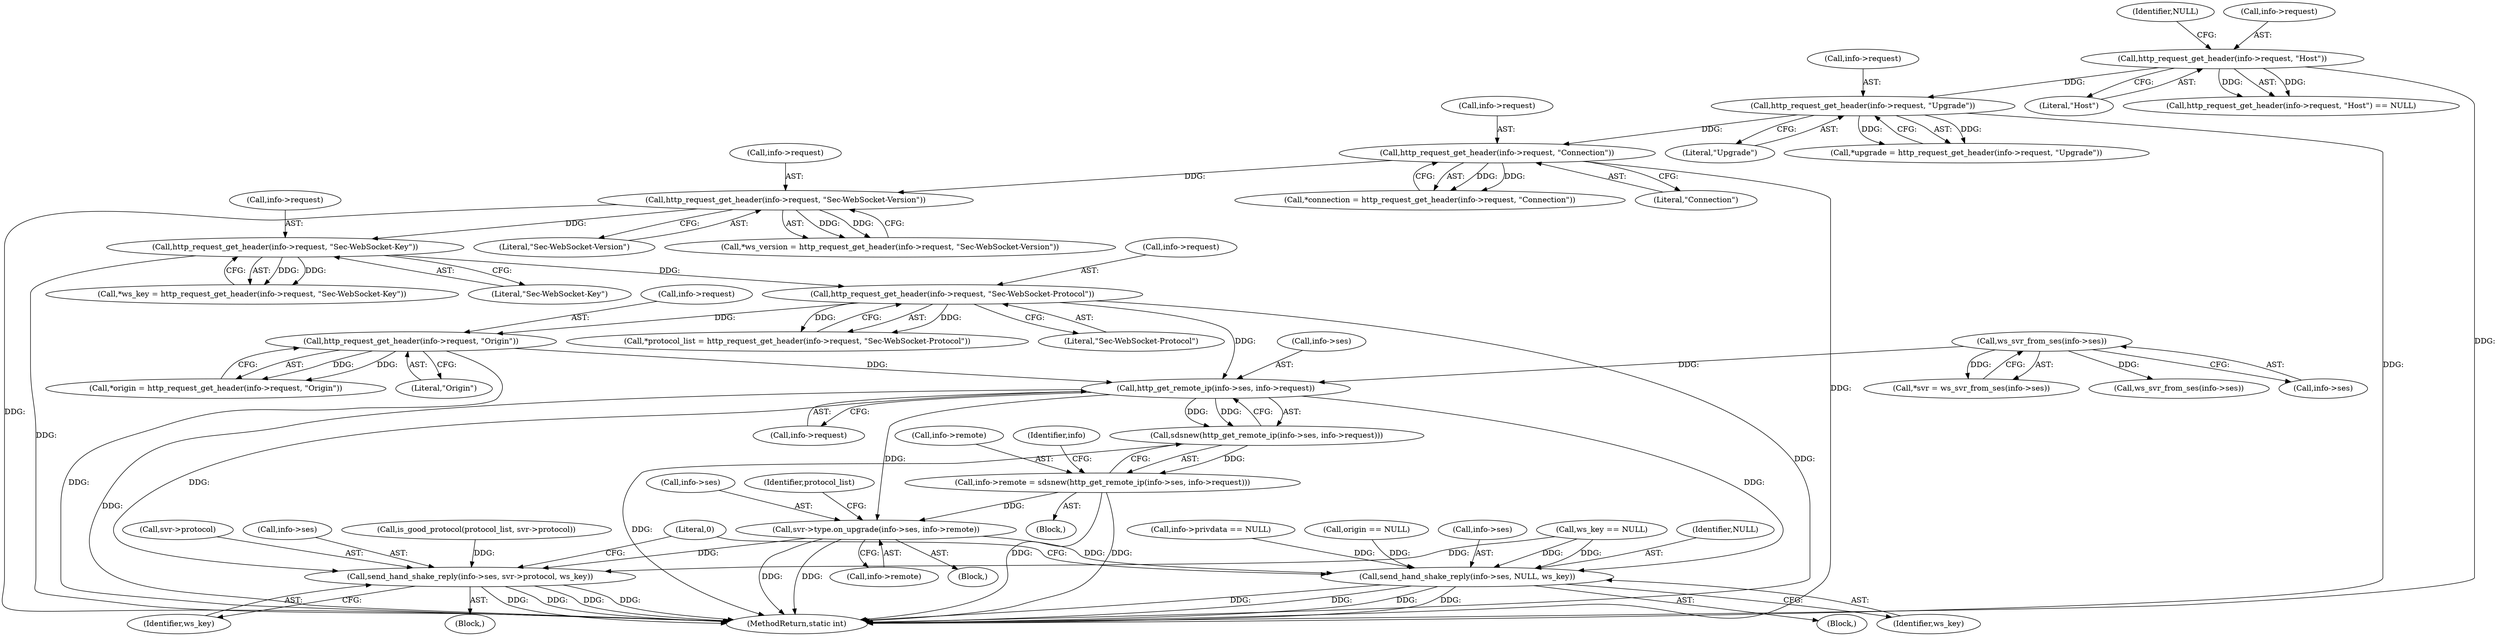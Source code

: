 digraph "0_viabtc_exchange_server_4a7c27bfe98f409623d4d857894d017ff0672cc9#diff-515c81af848352583bff286d6224875f_2@pointer" {
"1000420" [label="(Call,http_get_remote_ip(info->ses, info->request))"];
"1000112" [label="(Call,ws_svr_from_ses(info->ses))"];
"1000347" [label="(Call,http_request_get_header(info->request, \"Sec-WebSocket-Protocol\"))"];
"1000334" [label="(Call,http_request_get_header(info->request, \"Sec-WebSocket-Key\"))"];
"1000315" [label="(Call,http_request_get_header(info->request, \"Sec-WebSocket-Version\"))"];
"1000236" [label="(Call,http_request_get_header(info->request, \"Connection\"))"];
"1000217" [label="(Call,http_request_get_header(info->request, \"Upgrade\"))"];
"1000186" [label="(Call,http_request_get_header(info->request, \"Host\"))"];
"1000373" [label="(Call,http_request_get_header(info->request, \"Origin\"))"];
"1000419" [label="(Call,sdsnew(http_get_remote_ip(info->ses, info->request)))"];
"1000415" [label="(Call,info->remote = sdsnew(http_get_remote_ip(info->ses, info->request)))"];
"1000444" [label="(Call,svr->type.on_upgrade(info->ses, info->remote))"];
"1000454" [label="(Call,send_hand_shake_reply(info->ses, svr->protocol, ws_key))"];
"1000464" [label="(Call,send_hand_shake_reply(info->ses, NULL, ws_key))"];
"1000236" [label="(Call,http_request_get_header(info->request, \"Connection\"))"];
"1000186" [label="(Call,http_request_get_header(info->request, \"Host\"))"];
"1000416" [label="(Call,info->remote)"];
"1000444" [label="(Call,svr->type.on_upgrade(info->ses, info->remote))"];
"1000404" [label="(Call,info->privdata == NULL)"];
"1000217" [label="(Call,http_request_get_header(info->request, \"Upgrade\"))"];
"1000454" [label="(Call,send_hand_shake_reply(info->ses, svr->protocol, ws_key))"];
"1000334" [label="(Call,http_request_get_header(info->request, \"Sec-WebSocket-Key\"))"];
"1000218" [label="(Call,info->request)"];
"1000371" [label="(Call,*origin = http_request_get_header(info->request, \"Origin\"))"];
"1000420" [label="(Call,http_get_remote_ip(info->ses, info->request))"];
"1000345" [label="(Call,*protocol_list = http_request_get_header(info->request, \"Sec-WebSocket-Protocol\"))"];
"1000419" [label="(Call,sdsnew(http_get_remote_ip(info->ses, info->request)))"];
"1000315" [label="(Call,http_request_get_header(info->request, \"Sec-WebSocket-Version\"))"];
"1000191" [label="(Identifier,NULL)"];
"1000469" [label="(Identifier,ws_key)"];
"1000110" [label="(Call,*svr = ws_svr_from_ses(info->ses))"];
"1000380" [label="(Call,origin == NULL)"];
"1000484" [label="(MethodReturn,static int)"];
"1000190" [label="(Literal,\"Host\")"];
"1000377" [label="(Literal,\"Origin\")"];
"1000102" [label="(Block,)"];
"1000471" [label="(Literal,0)"];
"1000221" [label="(Literal,\"Upgrade\")"];
"1000374" [label="(Call,info->request)"];
"1000458" [label="(Call,svr->protocol)"];
"1000319" [label="(Literal,\"Sec-WebSocket-Version\")"];
"1000465" [label="(Call,info->ses)"];
"1000463" [label="(Block,)"];
"1000474" [label="(Call,ws_svr_from_ses(info->ses))"];
"1000112" [label="(Call,ws_svr_from_ses(info->ses))"];
"1000215" [label="(Call,*upgrade = http_request_get_header(info->request, \"Upgrade\"))"];
"1000461" [label="(Identifier,ws_key)"];
"1000340" [label="(Call,ws_key == NULL)"];
"1000468" [label="(Identifier,NULL)"];
"1000313" [label="(Call,*ws_version = http_request_get_header(info->request, \"Sec-WebSocket-Version\"))"];
"1000448" [label="(Call,info->remote)"];
"1000185" [label="(Call,http_request_get_header(info->request, \"Host\") == NULL)"];
"1000415" [label="(Call,info->remote = sdsnew(http_get_remote_ip(info->ses, info->request)))"];
"1000373" [label="(Call,http_request_get_header(info->request, \"Origin\"))"];
"1000335" [label="(Call,info->request)"];
"1000347" [label="(Call,http_request_get_header(info->request, \"Sec-WebSocket-Protocol\"))"];
"1000464" [label="(Call,send_hand_shake_reply(info->ses, NULL, ws_key))"];
"1000421" [label="(Call,info->ses)"];
"1000455" [label="(Call,info->ses)"];
"1000332" [label="(Call,*ws_key = http_request_get_header(info->request, \"Sec-WebSocket-Key\"))"];
"1000113" [label="(Call,info->ses)"];
"1000429" [label="(Identifier,info)"];
"1000453" [label="(Block,)"];
"1000234" [label="(Call,*connection = http_request_get_header(info->request, \"Connection\"))"];
"1000445" [label="(Call,info->ses)"];
"1000348" [label="(Call,info->request)"];
"1000237" [label="(Call,info->request)"];
"1000240" [label="(Literal,\"Connection\")"];
"1000187" [label="(Call,info->request)"];
"1000443" [label="(Block,)"];
"1000452" [label="(Identifier,protocol_list)"];
"1000424" [label="(Call,info->request)"];
"1000351" [label="(Literal,\"Sec-WebSocket-Protocol\")"];
"1000338" [label="(Literal,\"Sec-WebSocket-Key\")"];
"1000316" [label="(Call,info->request)"];
"1000356" [label="(Call,is_good_protocol(protocol_list, svr->protocol))"];
"1000420" -> "1000419"  [label="AST: "];
"1000420" -> "1000424"  [label="CFG: "];
"1000421" -> "1000420"  [label="AST: "];
"1000424" -> "1000420"  [label="AST: "];
"1000419" -> "1000420"  [label="CFG: "];
"1000420" -> "1000484"  [label="DDG: "];
"1000420" -> "1000419"  [label="DDG: "];
"1000420" -> "1000419"  [label="DDG: "];
"1000112" -> "1000420"  [label="DDG: "];
"1000347" -> "1000420"  [label="DDG: "];
"1000373" -> "1000420"  [label="DDG: "];
"1000420" -> "1000444"  [label="DDG: "];
"1000420" -> "1000454"  [label="DDG: "];
"1000420" -> "1000464"  [label="DDG: "];
"1000112" -> "1000110"  [label="AST: "];
"1000112" -> "1000113"  [label="CFG: "];
"1000113" -> "1000112"  [label="AST: "];
"1000110" -> "1000112"  [label="CFG: "];
"1000112" -> "1000110"  [label="DDG: "];
"1000112" -> "1000474"  [label="DDG: "];
"1000347" -> "1000345"  [label="AST: "];
"1000347" -> "1000351"  [label="CFG: "];
"1000348" -> "1000347"  [label="AST: "];
"1000351" -> "1000347"  [label="AST: "];
"1000345" -> "1000347"  [label="CFG: "];
"1000347" -> "1000484"  [label="DDG: "];
"1000347" -> "1000345"  [label="DDG: "];
"1000347" -> "1000345"  [label="DDG: "];
"1000334" -> "1000347"  [label="DDG: "];
"1000347" -> "1000373"  [label="DDG: "];
"1000334" -> "1000332"  [label="AST: "];
"1000334" -> "1000338"  [label="CFG: "];
"1000335" -> "1000334"  [label="AST: "];
"1000338" -> "1000334"  [label="AST: "];
"1000332" -> "1000334"  [label="CFG: "];
"1000334" -> "1000484"  [label="DDG: "];
"1000334" -> "1000332"  [label="DDG: "];
"1000334" -> "1000332"  [label="DDG: "];
"1000315" -> "1000334"  [label="DDG: "];
"1000315" -> "1000313"  [label="AST: "];
"1000315" -> "1000319"  [label="CFG: "];
"1000316" -> "1000315"  [label="AST: "];
"1000319" -> "1000315"  [label="AST: "];
"1000313" -> "1000315"  [label="CFG: "];
"1000315" -> "1000484"  [label="DDG: "];
"1000315" -> "1000313"  [label="DDG: "];
"1000315" -> "1000313"  [label="DDG: "];
"1000236" -> "1000315"  [label="DDG: "];
"1000236" -> "1000234"  [label="AST: "];
"1000236" -> "1000240"  [label="CFG: "];
"1000237" -> "1000236"  [label="AST: "];
"1000240" -> "1000236"  [label="AST: "];
"1000234" -> "1000236"  [label="CFG: "];
"1000236" -> "1000484"  [label="DDG: "];
"1000236" -> "1000234"  [label="DDG: "];
"1000236" -> "1000234"  [label="DDG: "];
"1000217" -> "1000236"  [label="DDG: "];
"1000217" -> "1000215"  [label="AST: "];
"1000217" -> "1000221"  [label="CFG: "];
"1000218" -> "1000217"  [label="AST: "];
"1000221" -> "1000217"  [label="AST: "];
"1000215" -> "1000217"  [label="CFG: "];
"1000217" -> "1000484"  [label="DDG: "];
"1000217" -> "1000215"  [label="DDG: "];
"1000217" -> "1000215"  [label="DDG: "];
"1000186" -> "1000217"  [label="DDG: "];
"1000186" -> "1000185"  [label="AST: "];
"1000186" -> "1000190"  [label="CFG: "];
"1000187" -> "1000186"  [label="AST: "];
"1000190" -> "1000186"  [label="AST: "];
"1000191" -> "1000186"  [label="CFG: "];
"1000186" -> "1000484"  [label="DDG: "];
"1000186" -> "1000185"  [label="DDG: "];
"1000186" -> "1000185"  [label="DDG: "];
"1000373" -> "1000371"  [label="AST: "];
"1000373" -> "1000377"  [label="CFG: "];
"1000374" -> "1000373"  [label="AST: "];
"1000377" -> "1000373"  [label="AST: "];
"1000371" -> "1000373"  [label="CFG: "];
"1000373" -> "1000484"  [label="DDG: "];
"1000373" -> "1000371"  [label="DDG: "];
"1000373" -> "1000371"  [label="DDG: "];
"1000419" -> "1000415"  [label="AST: "];
"1000415" -> "1000419"  [label="CFG: "];
"1000419" -> "1000484"  [label="DDG: "];
"1000419" -> "1000415"  [label="DDG: "];
"1000415" -> "1000102"  [label="AST: "];
"1000416" -> "1000415"  [label="AST: "];
"1000429" -> "1000415"  [label="CFG: "];
"1000415" -> "1000484"  [label="DDG: "];
"1000415" -> "1000484"  [label="DDG: "];
"1000415" -> "1000444"  [label="DDG: "];
"1000444" -> "1000443"  [label="AST: "];
"1000444" -> "1000448"  [label="CFG: "];
"1000445" -> "1000444"  [label="AST: "];
"1000448" -> "1000444"  [label="AST: "];
"1000452" -> "1000444"  [label="CFG: "];
"1000444" -> "1000484"  [label="DDG: "];
"1000444" -> "1000484"  [label="DDG: "];
"1000444" -> "1000454"  [label="DDG: "];
"1000444" -> "1000464"  [label="DDG: "];
"1000454" -> "1000453"  [label="AST: "];
"1000454" -> "1000461"  [label="CFG: "];
"1000455" -> "1000454"  [label="AST: "];
"1000458" -> "1000454"  [label="AST: "];
"1000461" -> "1000454"  [label="AST: "];
"1000471" -> "1000454"  [label="CFG: "];
"1000454" -> "1000484"  [label="DDG: "];
"1000454" -> "1000484"  [label="DDG: "];
"1000454" -> "1000484"  [label="DDG: "];
"1000454" -> "1000484"  [label="DDG: "];
"1000356" -> "1000454"  [label="DDG: "];
"1000340" -> "1000454"  [label="DDG: "];
"1000464" -> "1000463"  [label="AST: "];
"1000464" -> "1000469"  [label="CFG: "];
"1000465" -> "1000464"  [label="AST: "];
"1000468" -> "1000464"  [label="AST: "];
"1000469" -> "1000464"  [label="AST: "];
"1000471" -> "1000464"  [label="CFG: "];
"1000464" -> "1000484"  [label="DDG: "];
"1000464" -> "1000484"  [label="DDG: "];
"1000464" -> "1000484"  [label="DDG: "];
"1000464" -> "1000484"  [label="DDG: "];
"1000404" -> "1000464"  [label="DDG: "];
"1000340" -> "1000464"  [label="DDG: "];
"1000340" -> "1000464"  [label="DDG: "];
"1000380" -> "1000464"  [label="DDG: "];
}
